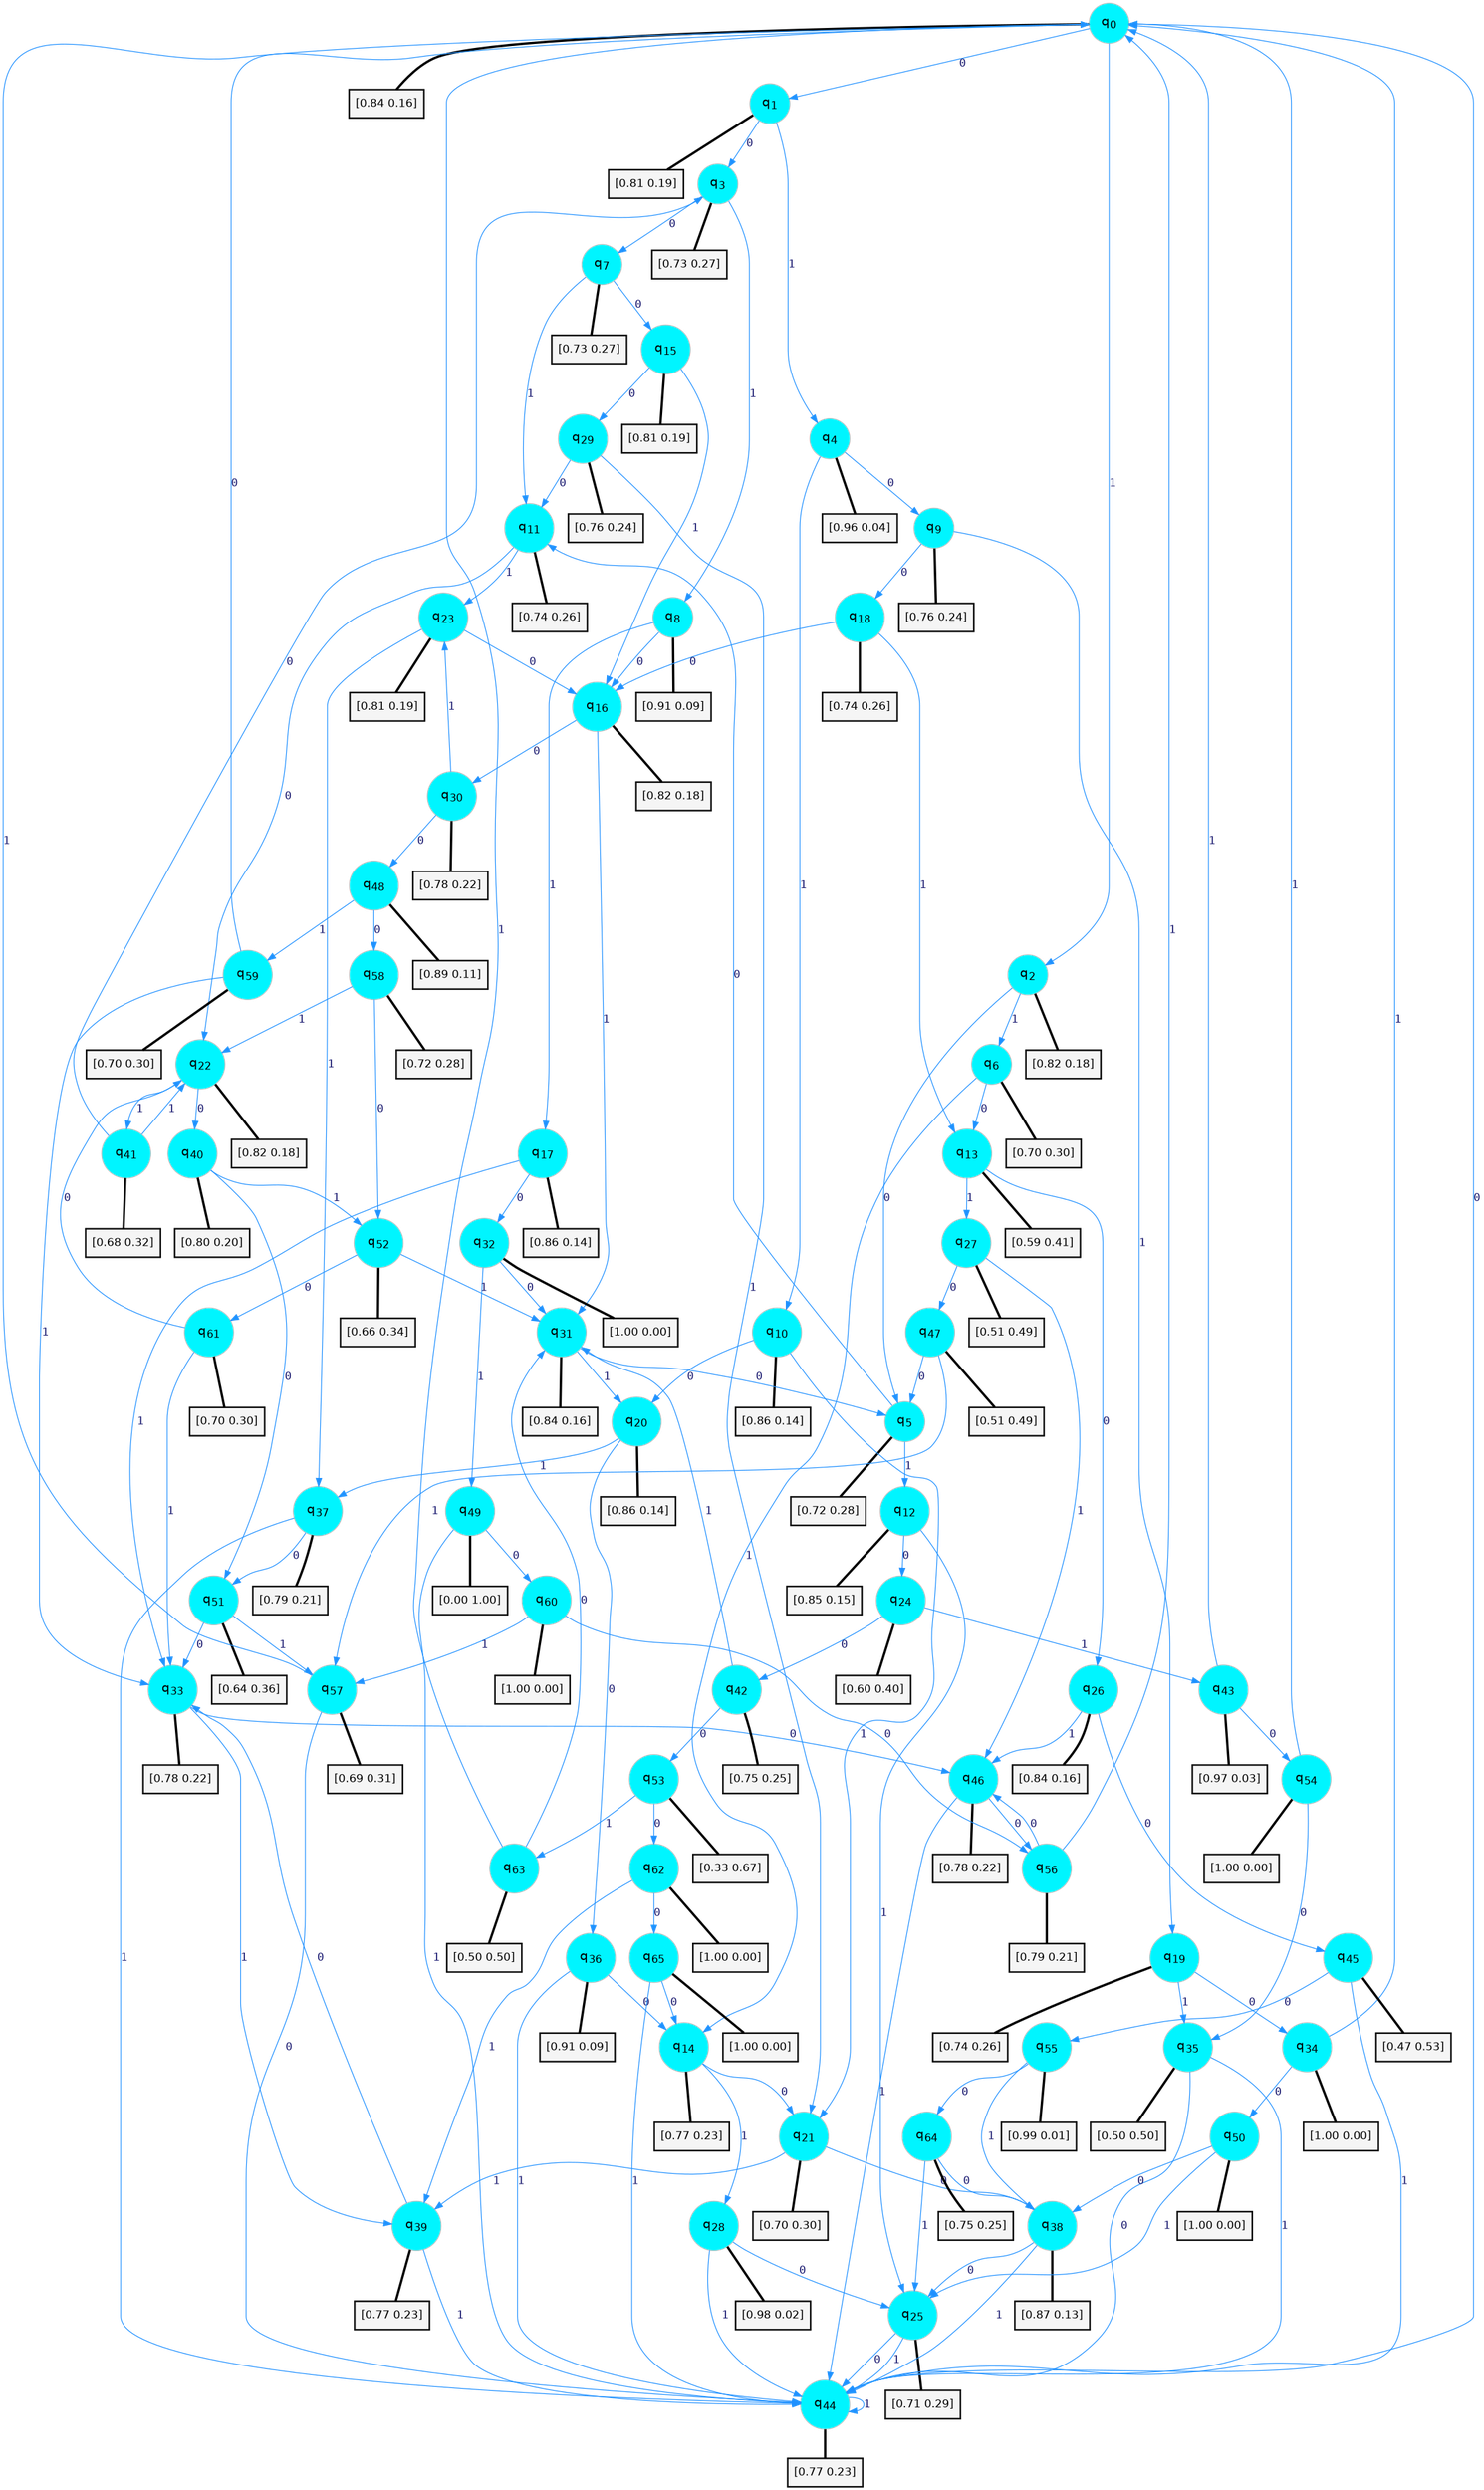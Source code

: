 digraph G {
graph [
bgcolor=transparent, dpi=300, rankdir=TD, size="40,25"];
node [
color=gray, fillcolor=turquoise1, fontcolor=black, fontname=Helvetica, fontsize=16, fontweight=bold, shape=circle, style=filled];
edge [
arrowsize=1, color=dodgerblue1, fontcolor=midnightblue, fontname=courier, fontweight=bold, penwidth=1, style=solid, weight=20];
0[label=<q<SUB>0</SUB>>];
1[label=<q<SUB>1</SUB>>];
2[label=<q<SUB>2</SUB>>];
3[label=<q<SUB>3</SUB>>];
4[label=<q<SUB>4</SUB>>];
5[label=<q<SUB>5</SUB>>];
6[label=<q<SUB>6</SUB>>];
7[label=<q<SUB>7</SUB>>];
8[label=<q<SUB>8</SUB>>];
9[label=<q<SUB>9</SUB>>];
10[label=<q<SUB>10</SUB>>];
11[label=<q<SUB>11</SUB>>];
12[label=<q<SUB>12</SUB>>];
13[label=<q<SUB>13</SUB>>];
14[label=<q<SUB>14</SUB>>];
15[label=<q<SUB>15</SUB>>];
16[label=<q<SUB>16</SUB>>];
17[label=<q<SUB>17</SUB>>];
18[label=<q<SUB>18</SUB>>];
19[label=<q<SUB>19</SUB>>];
20[label=<q<SUB>20</SUB>>];
21[label=<q<SUB>21</SUB>>];
22[label=<q<SUB>22</SUB>>];
23[label=<q<SUB>23</SUB>>];
24[label=<q<SUB>24</SUB>>];
25[label=<q<SUB>25</SUB>>];
26[label=<q<SUB>26</SUB>>];
27[label=<q<SUB>27</SUB>>];
28[label=<q<SUB>28</SUB>>];
29[label=<q<SUB>29</SUB>>];
30[label=<q<SUB>30</SUB>>];
31[label=<q<SUB>31</SUB>>];
32[label=<q<SUB>32</SUB>>];
33[label=<q<SUB>33</SUB>>];
34[label=<q<SUB>34</SUB>>];
35[label=<q<SUB>35</SUB>>];
36[label=<q<SUB>36</SUB>>];
37[label=<q<SUB>37</SUB>>];
38[label=<q<SUB>38</SUB>>];
39[label=<q<SUB>39</SUB>>];
40[label=<q<SUB>40</SUB>>];
41[label=<q<SUB>41</SUB>>];
42[label=<q<SUB>42</SUB>>];
43[label=<q<SUB>43</SUB>>];
44[label=<q<SUB>44</SUB>>];
45[label=<q<SUB>45</SUB>>];
46[label=<q<SUB>46</SUB>>];
47[label=<q<SUB>47</SUB>>];
48[label=<q<SUB>48</SUB>>];
49[label=<q<SUB>49</SUB>>];
50[label=<q<SUB>50</SUB>>];
51[label=<q<SUB>51</SUB>>];
52[label=<q<SUB>52</SUB>>];
53[label=<q<SUB>53</SUB>>];
54[label=<q<SUB>54</SUB>>];
55[label=<q<SUB>55</SUB>>];
56[label=<q<SUB>56</SUB>>];
57[label=<q<SUB>57</SUB>>];
58[label=<q<SUB>58</SUB>>];
59[label=<q<SUB>59</SUB>>];
60[label=<q<SUB>60</SUB>>];
61[label=<q<SUB>61</SUB>>];
62[label=<q<SUB>62</SUB>>];
63[label=<q<SUB>63</SUB>>];
64[label=<q<SUB>64</SUB>>];
65[label=<q<SUB>65</SUB>>];
66[label="[0.84 0.16]", shape=box,fontcolor=black, fontname=Helvetica, fontsize=14, penwidth=2, fillcolor=whitesmoke,color=black];
67[label="[0.81 0.19]", shape=box,fontcolor=black, fontname=Helvetica, fontsize=14, penwidth=2, fillcolor=whitesmoke,color=black];
68[label="[0.82 0.18]", shape=box,fontcolor=black, fontname=Helvetica, fontsize=14, penwidth=2, fillcolor=whitesmoke,color=black];
69[label="[0.73 0.27]", shape=box,fontcolor=black, fontname=Helvetica, fontsize=14, penwidth=2, fillcolor=whitesmoke,color=black];
70[label="[0.96 0.04]", shape=box,fontcolor=black, fontname=Helvetica, fontsize=14, penwidth=2, fillcolor=whitesmoke,color=black];
71[label="[0.72 0.28]", shape=box,fontcolor=black, fontname=Helvetica, fontsize=14, penwidth=2, fillcolor=whitesmoke,color=black];
72[label="[0.70 0.30]", shape=box,fontcolor=black, fontname=Helvetica, fontsize=14, penwidth=2, fillcolor=whitesmoke,color=black];
73[label="[0.73 0.27]", shape=box,fontcolor=black, fontname=Helvetica, fontsize=14, penwidth=2, fillcolor=whitesmoke,color=black];
74[label="[0.91 0.09]", shape=box,fontcolor=black, fontname=Helvetica, fontsize=14, penwidth=2, fillcolor=whitesmoke,color=black];
75[label="[0.76 0.24]", shape=box,fontcolor=black, fontname=Helvetica, fontsize=14, penwidth=2, fillcolor=whitesmoke,color=black];
76[label="[0.86 0.14]", shape=box,fontcolor=black, fontname=Helvetica, fontsize=14, penwidth=2, fillcolor=whitesmoke,color=black];
77[label="[0.74 0.26]", shape=box,fontcolor=black, fontname=Helvetica, fontsize=14, penwidth=2, fillcolor=whitesmoke,color=black];
78[label="[0.85 0.15]", shape=box,fontcolor=black, fontname=Helvetica, fontsize=14, penwidth=2, fillcolor=whitesmoke,color=black];
79[label="[0.59 0.41]", shape=box,fontcolor=black, fontname=Helvetica, fontsize=14, penwidth=2, fillcolor=whitesmoke,color=black];
80[label="[0.77 0.23]", shape=box,fontcolor=black, fontname=Helvetica, fontsize=14, penwidth=2, fillcolor=whitesmoke,color=black];
81[label="[0.81 0.19]", shape=box,fontcolor=black, fontname=Helvetica, fontsize=14, penwidth=2, fillcolor=whitesmoke,color=black];
82[label="[0.82 0.18]", shape=box,fontcolor=black, fontname=Helvetica, fontsize=14, penwidth=2, fillcolor=whitesmoke,color=black];
83[label="[0.86 0.14]", shape=box,fontcolor=black, fontname=Helvetica, fontsize=14, penwidth=2, fillcolor=whitesmoke,color=black];
84[label="[0.74 0.26]", shape=box,fontcolor=black, fontname=Helvetica, fontsize=14, penwidth=2, fillcolor=whitesmoke,color=black];
85[label="[0.74 0.26]", shape=box,fontcolor=black, fontname=Helvetica, fontsize=14, penwidth=2, fillcolor=whitesmoke,color=black];
86[label="[0.86 0.14]", shape=box,fontcolor=black, fontname=Helvetica, fontsize=14, penwidth=2, fillcolor=whitesmoke,color=black];
87[label="[0.70 0.30]", shape=box,fontcolor=black, fontname=Helvetica, fontsize=14, penwidth=2, fillcolor=whitesmoke,color=black];
88[label="[0.82 0.18]", shape=box,fontcolor=black, fontname=Helvetica, fontsize=14, penwidth=2, fillcolor=whitesmoke,color=black];
89[label="[0.81 0.19]", shape=box,fontcolor=black, fontname=Helvetica, fontsize=14, penwidth=2, fillcolor=whitesmoke,color=black];
90[label="[0.60 0.40]", shape=box,fontcolor=black, fontname=Helvetica, fontsize=14, penwidth=2, fillcolor=whitesmoke,color=black];
91[label="[0.71 0.29]", shape=box,fontcolor=black, fontname=Helvetica, fontsize=14, penwidth=2, fillcolor=whitesmoke,color=black];
92[label="[0.84 0.16]", shape=box,fontcolor=black, fontname=Helvetica, fontsize=14, penwidth=2, fillcolor=whitesmoke,color=black];
93[label="[0.51 0.49]", shape=box,fontcolor=black, fontname=Helvetica, fontsize=14, penwidth=2, fillcolor=whitesmoke,color=black];
94[label="[0.98 0.02]", shape=box,fontcolor=black, fontname=Helvetica, fontsize=14, penwidth=2, fillcolor=whitesmoke,color=black];
95[label="[0.76 0.24]", shape=box,fontcolor=black, fontname=Helvetica, fontsize=14, penwidth=2, fillcolor=whitesmoke,color=black];
96[label="[0.78 0.22]", shape=box,fontcolor=black, fontname=Helvetica, fontsize=14, penwidth=2, fillcolor=whitesmoke,color=black];
97[label="[0.84 0.16]", shape=box,fontcolor=black, fontname=Helvetica, fontsize=14, penwidth=2, fillcolor=whitesmoke,color=black];
98[label="[1.00 0.00]", shape=box,fontcolor=black, fontname=Helvetica, fontsize=14, penwidth=2, fillcolor=whitesmoke,color=black];
99[label="[0.78 0.22]", shape=box,fontcolor=black, fontname=Helvetica, fontsize=14, penwidth=2, fillcolor=whitesmoke,color=black];
100[label="[1.00 0.00]", shape=box,fontcolor=black, fontname=Helvetica, fontsize=14, penwidth=2, fillcolor=whitesmoke,color=black];
101[label="[0.50 0.50]", shape=box,fontcolor=black, fontname=Helvetica, fontsize=14, penwidth=2, fillcolor=whitesmoke,color=black];
102[label="[0.91 0.09]", shape=box,fontcolor=black, fontname=Helvetica, fontsize=14, penwidth=2, fillcolor=whitesmoke,color=black];
103[label="[0.79 0.21]", shape=box,fontcolor=black, fontname=Helvetica, fontsize=14, penwidth=2, fillcolor=whitesmoke,color=black];
104[label="[0.87 0.13]", shape=box,fontcolor=black, fontname=Helvetica, fontsize=14, penwidth=2, fillcolor=whitesmoke,color=black];
105[label="[0.77 0.23]", shape=box,fontcolor=black, fontname=Helvetica, fontsize=14, penwidth=2, fillcolor=whitesmoke,color=black];
106[label="[0.80 0.20]", shape=box,fontcolor=black, fontname=Helvetica, fontsize=14, penwidth=2, fillcolor=whitesmoke,color=black];
107[label="[0.68 0.32]", shape=box,fontcolor=black, fontname=Helvetica, fontsize=14, penwidth=2, fillcolor=whitesmoke,color=black];
108[label="[0.75 0.25]", shape=box,fontcolor=black, fontname=Helvetica, fontsize=14, penwidth=2, fillcolor=whitesmoke,color=black];
109[label="[0.97 0.03]", shape=box,fontcolor=black, fontname=Helvetica, fontsize=14, penwidth=2, fillcolor=whitesmoke,color=black];
110[label="[0.77 0.23]", shape=box,fontcolor=black, fontname=Helvetica, fontsize=14, penwidth=2, fillcolor=whitesmoke,color=black];
111[label="[0.47 0.53]", shape=box,fontcolor=black, fontname=Helvetica, fontsize=14, penwidth=2, fillcolor=whitesmoke,color=black];
112[label="[0.78 0.22]", shape=box,fontcolor=black, fontname=Helvetica, fontsize=14, penwidth=2, fillcolor=whitesmoke,color=black];
113[label="[0.51 0.49]", shape=box,fontcolor=black, fontname=Helvetica, fontsize=14, penwidth=2, fillcolor=whitesmoke,color=black];
114[label="[0.89 0.11]", shape=box,fontcolor=black, fontname=Helvetica, fontsize=14, penwidth=2, fillcolor=whitesmoke,color=black];
115[label="[0.00 1.00]", shape=box,fontcolor=black, fontname=Helvetica, fontsize=14, penwidth=2, fillcolor=whitesmoke,color=black];
116[label="[1.00 0.00]", shape=box,fontcolor=black, fontname=Helvetica, fontsize=14, penwidth=2, fillcolor=whitesmoke,color=black];
117[label="[0.64 0.36]", shape=box,fontcolor=black, fontname=Helvetica, fontsize=14, penwidth=2, fillcolor=whitesmoke,color=black];
118[label="[0.66 0.34]", shape=box,fontcolor=black, fontname=Helvetica, fontsize=14, penwidth=2, fillcolor=whitesmoke,color=black];
119[label="[0.33 0.67]", shape=box,fontcolor=black, fontname=Helvetica, fontsize=14, penwidth=2, fillcolor=whitesmoke,color=black];
120[label="[1.00 0.00]", shape=box,fontcolor=black, fontname=Helvetica, fontsize=14, penwidth=2, fillcolor=whitesmoke,color=black];
121[label="[0.99 0.01]", shape=box,fontcolor=black, fontname=Helvetica, fontsize=14, penwidth=2, fillcolor=whitesmoke,color=black];
122[label="[0.79 0.21]", shape=box,fontcolor=black, fontname=Helvetica, fontsize=14, penwidth=2, fillcolor=whitesmoke,color=black];
123[label="[0.69 0.31]", shape=box,fontcolor=black, fontname=Helvetica, fontsize=14, penwidth=2, fillcolor=whitesmoke,color=black];
124[label="[0.72 0.28]", shape=box,fontcolor=black, fontname=Helvetica, fontsize=14, penwidth=2, fillcolor=whitesmoke,color=black];
125[label="[0.70 0.30]", shape=box,fontcolor=black, fontname=Helvetica, fontsize=14, penwidth=2, fillcolor=whitesmoke,color=black];
126[label="[1.00 0.00]", shape=box,fontcolor=black, fontname=Helvetica, fontsize=14, penwidth=2, fillcolor=whitesmoke,color=black];
127[label="[0.70 0.30]", shape=box,fontcolor=black, fontname=Helvetica, fontsize=14, penwidth=2, fillcolor=whitesmoke,color=black];
128[label="[1.00 0.00]", shape=box,fontcolor=black, fontname=Helvetica, fontsize=14, penwidth=2, fillcolor=whitesmoke,color=black];
129[label="[0.50 0.50]", shape=box,fontcolor=black, fontname=Helvetica, fontsize=14, penwidth=2, fillcolor=whitesmoke,color=black];
130[label="[0.75 0.25]", shape=box,fontcolor=black, fontname=Helvetica, fontsize=14, penwidth=2, fillcolor=whitesmoke,color=black];
131[label="[1.00 0.00]", shape=box,fontcolor=black, fontname=Helvetica, fontsize=14, penwidth=2, fillcolor=whitesmoke,color=black];
0->1 [label=0];
0->2 [label=1];
0->66 [arrowhead=none, penwidth=3,color=black];
1->3 [label=0];
1->4 [label=1];
1->67 [arrowhead=none, penwidth=3,color=black];
2->5 [label=0];
2->6 [label=1];
2->68 [arrowhead=none, penwidth=3,color=black];
3->7 [label=0];
3->8 [label=1];
3->69 [arrowhead=none, penwidth=3,color=black];
4->9 [label=0];
4->10 [label=1];
4->70 [arrowhead=none, penwidth=3,color=black];
5->11 [label=0];
5->12 [label=1];
5->71 [arrowhead=none, penwidth=3,color=black];
6->13 [label=0];
6->14 [label=1];
6->72 [arrowhead=none, penwidth=3,color=black];
7->15 [label=0];
7->11 [label=1];
7->73 [arrowhead=none, penwidth=3,color=black];
8->16 [label=0];
8->17 [label=1];
8->74 [arrowhead=none, penwidth=3,color=black];
9->18 [label=0];
9->19 [label=1];
9->75 [arrowhead=none, penwidth=3,color=black];
10->20 [label=0];
10->21 [label=1];
10->76 [arrowhead=none, penwidth=3,color=black];
11->22 [label=0];
11->23 [label=1];
11->77 [arrowhead=none, penwidth=3,color=black];
12->24 [label=0];
12->25 [label=1];
12->78 [arrowhead=none, penwidth=3,color=black];
13->26 [label=0];
13->27 [label=1];
13->79 [arrowhead=none, penwidth=3,color=black];
14->21 [label=0];
14->28 [label=1];
14->80 [arrowhead=none, penwidth=3,color=black];
15->29 [label=0];
15->16 [label=1];
15->81 [arrowhead=none, penwidth=3,color=black];
16->30 [label=0];
16->31 [label=1];
16->82 [arrowhead=none, penwidth=3,color=black];
17->32 [label=0];
17->33 [label=1];
17->83 [arrowhead=none, penwidth=3,color=black];
18->16 [label=0];
18->13 [label=1];
18->84 [arrowhead=none, penwidth=3,color=black];
19->34 [label=0];
19->35 [label=1];
19->85 [arrowhead=none, penwidth=3,color=black];
20->36 [label=0];
20->37 [label=1];
20->86 [arrowhead=none, penwidth=3,color=black];
21->38 [label=0];
21->39 [label=1];
21->87 [arrowhead=none, penwidth=3,color=black];
22->40 [label=0];
22->41 [label=1];
22->88 [arrowhead=none, penwidth=3,color=black];
23->16 [label=0];
23->37 [label=1];
23->89 [arrowhead=none, penwidth=3,color=black];
24->42 [label=0];
24->43 [label=1];
24->90 [arrowhead=none, penwidth=3,color=black];
25->44 [label=0];
25->44 [label=1];
25->91 [arrowhead=none, penwidth=3,color=black];
26->45 [label=0];
26->46 [label=1];
26->92 [arrowhead=none, penwidth=3,color=black];
27->47 [label=0];
27->46 [label=1];
27->93 [arrowhead=none, penwidth=3,color=black];
28->25 [label=0];
28->44 [label=1];
28->94 [arrowhead=none, penwidth=3,color=black];
29->11 [label=0];
29->21 [label=1];
29->95 [arrowhead=none, penwidth=3,color=black];
30->48 [label=0];
30->23 [label=1];
30->96 [arrowhead=none, penwidth=3,color=black];
31->5 [label=0];
31->20 [label=1];
31->97 [arrowhead=none, penwidth=3,color=black];
32->31 [label=0];
32->49 [label=1];
32->98 [arrowhead=none, penwidth=3,color=black];
33->46 [label=0];
33->39 [label=1];
33->99 [arrowhead=none, penwidth=3,color=black];
34->50 [label=0];
34->0 [label=1];
34->100 [arrowhead=none, penwidth=3,color=black];
35->44 [label=0];
35->44 [label=1];
35->101 [arrowhead=none, penwidth=3,color=black];
36->14 [label=0];
36->44 [label=1];
36->102 [arrowhead=none, penwidth=3,color=black];
37->51 [label=0];
37->44 [label=1];
37->103 [arrowhead=none, penwidth=3,color=black];
38->25 [label=0];
38->44 [label=1];
38->104 [arrowhead=none, penwidth=3,color=black];
39->33 [label=0];
39->44 [label=1];
39->105 [arrowhead=none, penwidth=3,color=black];
40->51 [label=0];
40->52 [label=1];
40->106 [arrowhead=none, penwidth=3,color=black];
41->3 [label=0];
41->22 [label=1];
41->107 [arrowhead=none, penwidth=3,color=black];
42->53 [label=0];
42->31 [label=1];
42->108 [arrowhead=none, penwidth=3,color=black];
43->54 [label=0];
43->0 [label=1];
43->109 [arrowhead=none, penwidth=3,color=black];
44->0 [label=0];
44->44 [label=1];
44->110 [arrowhead=none, penwidth=3,color=black];
45->55 [label=0];
45->44 [label=1];
45->111 [arrowhead=none, penwidth=3,color=black];
46->56 [label=0];
46->44 [label=1];
46->112 [arrowhead=none, penwidth=3,color=black];
47->5 [label=0];
47->57 [label=1];
47->113 [arrowhead=none, penwidth=3,color=black];
48->58 [label=0];
48->59 [label=1];
48->114 [arrowhead=none, penwidth=3,color=black];
49->60 [label=0];
49->44 [label=1];
49->115 [arrowhead=none, penwidth=3,color=black];
50->38 [label=0];
50->25 [label=1];
50->116 [arrowhead=none, penwidth=3,color=black];
51->33 [label=0];
51->57 [label=1];
51->117 [arrowhead=none, penwidth=3,color=black];
52->61 [label=0];
52->31 [label=1];
52->118 [arrowhead=none, penwidth=3,color=black];
53->62 [label=0];
53->63 [label=1];
53->119 [arrowhead=none, penwidth=3,color=black];
54->35 [label=0];
54->0 [label=1];
54->120 [arrowhead=none, penwidth=3,color=black];
55->64 [label=0];
55->38 [label=1];
55->121 [arrowhead=none, penwidth=3,color=black];
56->46 [label=0];
56->0 [label=1];
56->122 [arrowhead=none, penwidth=3,color=black];
57->44 [label=0];
57->0 [label=1];
57->123 [arrowhead=none, penwidth=3,color=black];
58->52 [label=0];
58->22 [label=1];
58->124 [arrowhead=none, penwidth=3,color=black];
59->0 [label=0];
59->33 [label=1];
59->125 [arrowhead=none, penwidth=3,color=black];
60->56 [label=0];
60->57 [label=1];
60->126 [arrowhead=none, penwidth=3,color=black];
61->22 [label=0];
61->33 [label=1];
61->127 [arrowhead=none, penwidth=3,color=black];
62->65 [label=0];
62->39 [label=1];
62->128 [arrowhead=none, penwidth=3,color=black];
63->31 [label=0];
63->0 [label=1];
63->129 [arrowhead=none, penwidth=3,color=black];
64->38 [label=0];
64->25 [label=1];
64->130 [arrowhead=none, penwidth=3,color=black];
65->14 [label=0];
65->44 [label=1];
65->131 [arrowhead=none, penwidth=3,color=black];
}
